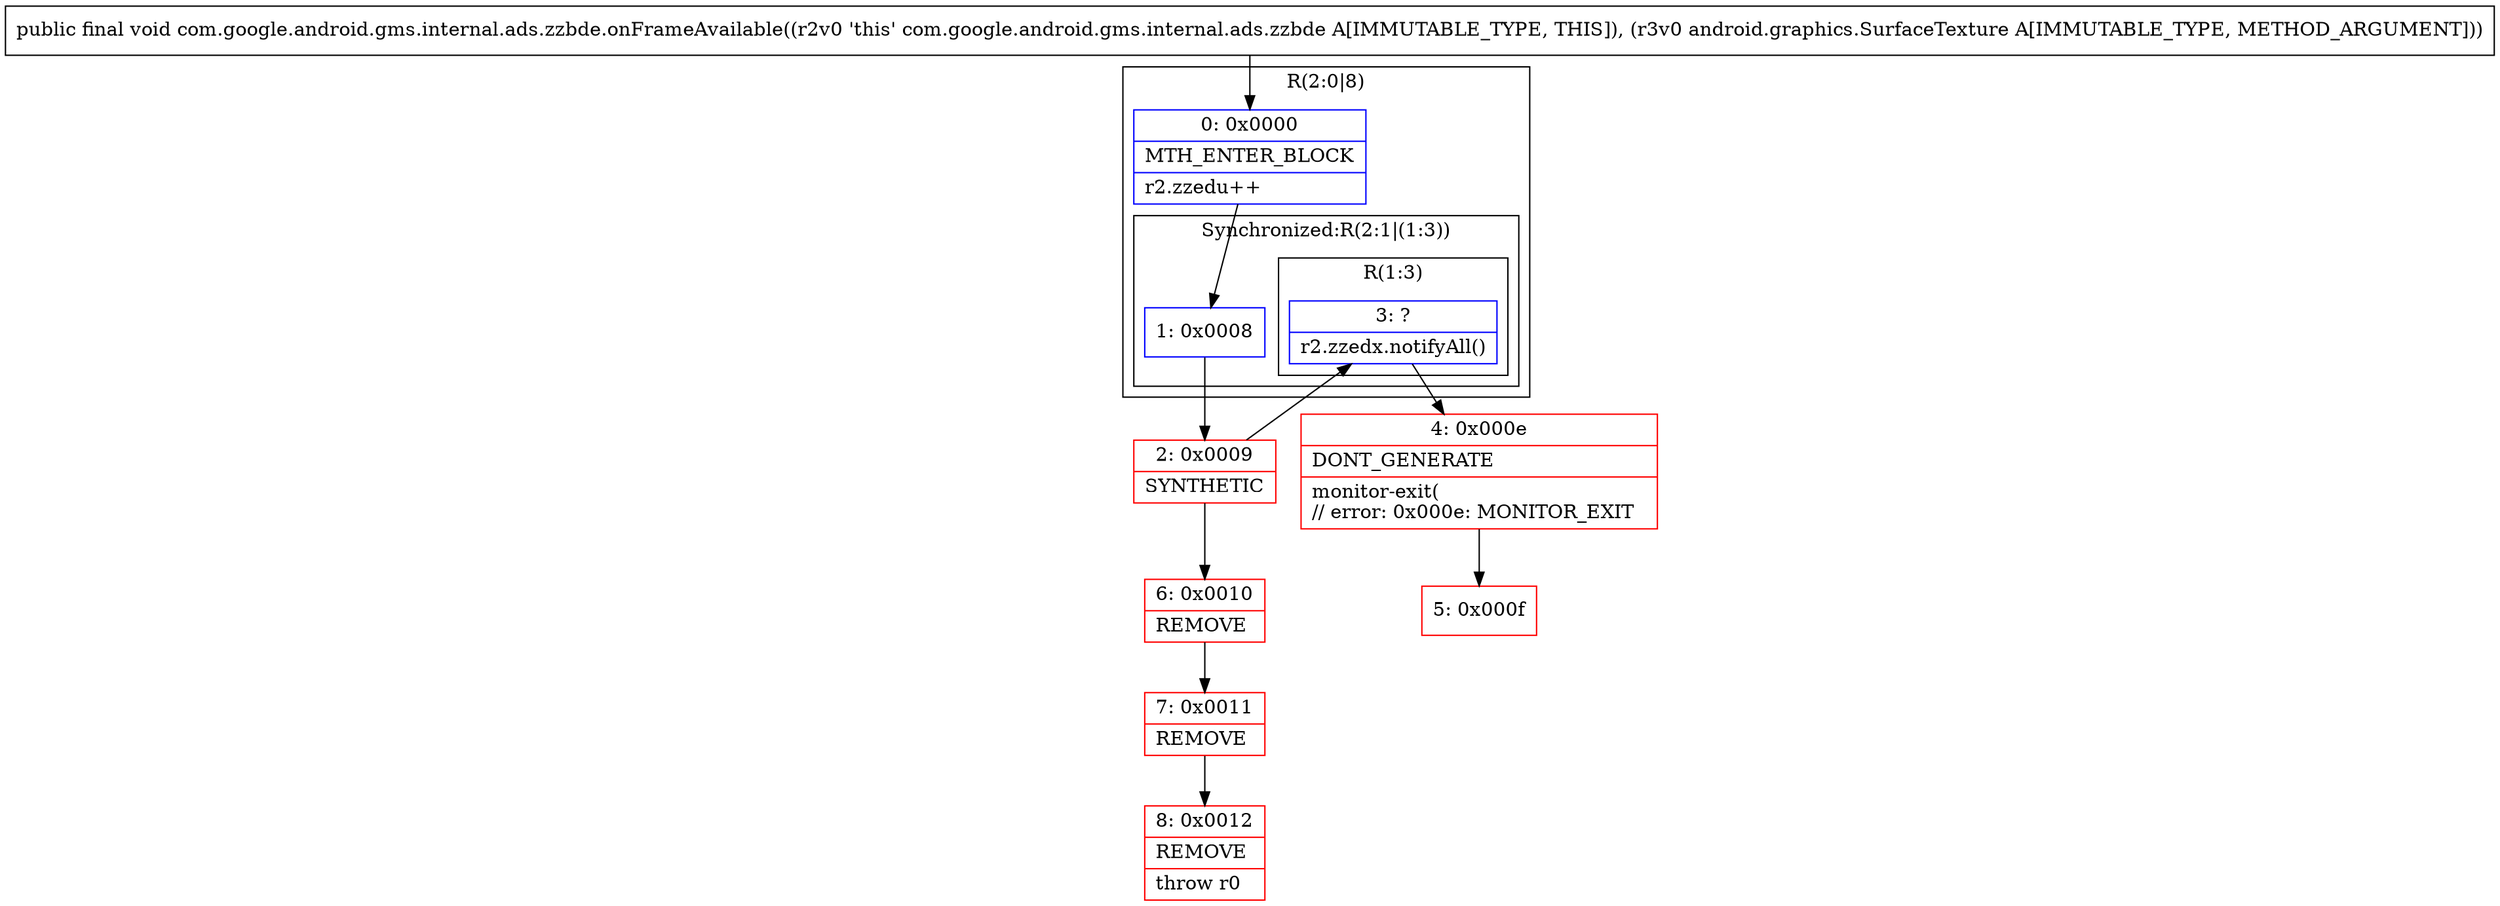 digraph "CFG forcom.google.android.gms.internal.ads.zzbde.onFrameAvailable(Landroid\/graphics\/SurfaceTexture;)V" {
subgraph cluster_Region_29477764 {
label = "R(2:0|8)";
node [shape=record,color=blue];
Node_0 [shape=record,label="{0\:\ 0x0000|MTH_ENTER_BLOCK\l|r2.zzedu++\l}"];
subgraph cluster_SynchronizedRegion_1444240267 {
label = "Synchronized:R(2:1|(1:3))";
node [shape=record,color=blue];
Node_1 [shape=record,label="{1\:\ 0x0008}"];
subgraph cluster_Region_1339574339 {
label = "R(1:3)";
node [shape=record,color=blue];
Node_3 [shape=record,label="{3\:\ ?|r2.zzedx.notifyAll()\l}"];
}
}
}
Node_2 [shape=record,color=red,label="{2\:\ 0x0009|SYNTHETIC\l}"];
Node_4 [shape=record,color=red,label="{4\:\ 0x000e|DONT_GENERATE\l|monitor\-exit(\l\/\/ error: 0x000e: MONITOR_EXIT  \l}"];
Node_5 [shape=record,color=red,label="{5\:\ 0x000f}"];
Node_6 [shape=record,color=red,label="{6\:\ 0x0010|REMOVE\l}"];
Node_7 [shape=record,color=red,label="{7\:\ 0x0011|REMOVE\l}"];
Node_8 [shape=record,color=red,label="{8\:\ 0x0012|REMOVE\l|throw r0\l}"];
MethodNode[shape=record,label="{public final void com.google.android.gms.internal.ads.zzbde.onFrameAvailable((r2v0 'this' com.google.android.gms.internal.ads.zzbde A[IMMUTABLE_TYPE, THIS]), (r3v0 android.graphics.SurfaceTexture A[IMMUTABLE_TYPE, METHOD_ARGUMENT])) }"];
MethodNode -> Node_0;
Node_0 -> Node_1;
Node_1 -> Node_2;
Node_3 -> Node_4;
Node_2 -> Node_3;
Node_2 -> Node_6;
Node_4 -> Node_5;
Node_6 -> Node_7;
Node_7 -> Node_8;
}

